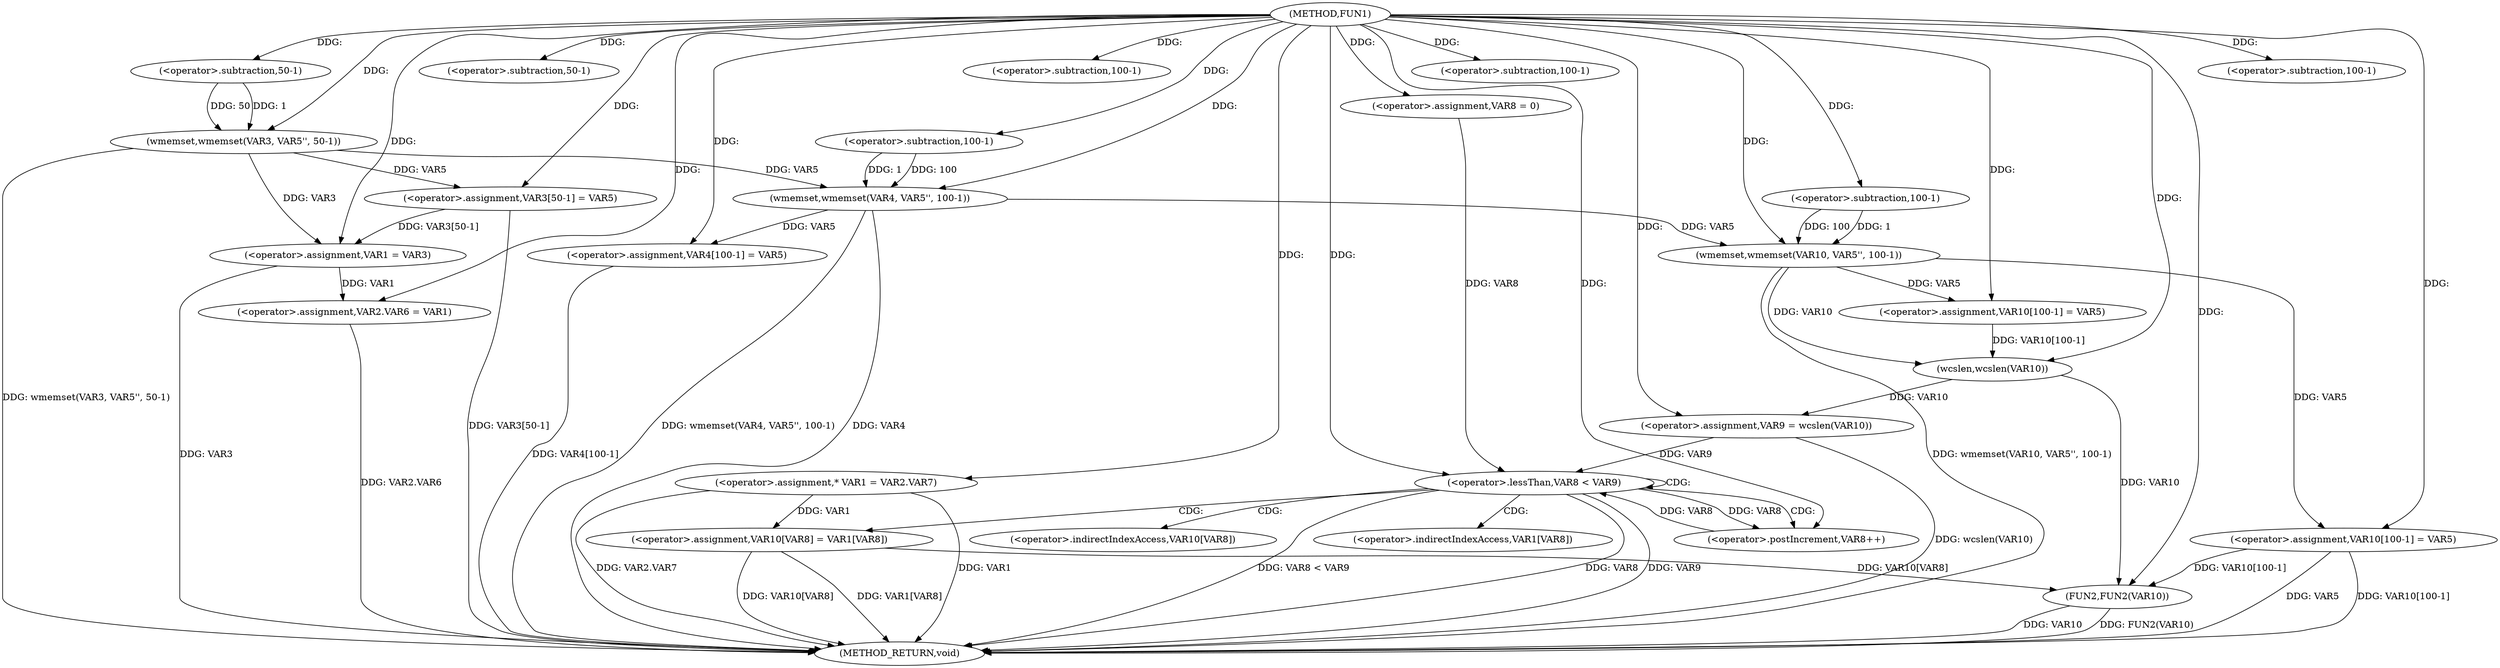 digraph FUN1 {  
"1000100" [label = "(METHOD,FUN1)" ]
"1000194" [label = "(METHOD_RETURN,void)" ]
"1000106" [label = "(wmemset,wmemset(VAR3, VAR5'', 50-1))" ]
"1000109" [label = "(<operator>.subtraction,50-1)" ]
"1000112" [label = "(<operator>.assignment,VAR3[50-1] = VAR5)" ]
"1000115" [label = "(<operator>.subtraction,50-1)" ]
"1000119" [label = "(wmemset,wmemset(VAR4, VAR5'', 100-1))" ]
"1000122" [label = "(<operator>.subtraction,100-1)" ]
"1000125" [label = "(<operator>.assignment,VAR4[100-1] = VAR5)" ]
"1000128" [label = "(<operator>.subtraction,100-1)" ]
"1000132" [label = "(<operator>.assignment,VAR1 = VAR3)" ]
"1000135" [label = "(<operator>.assignment,VAR2.VAR6 = VAR1)" ]
"1000142" [label = "(<operator>.assignment,* VAR1 = VAR2.VAR7)" ]
"1000151" [label = "(wmemset,wmemset(VAR10, VAR5'', 100-1))" ]
"1000154" [label = "(<operator>.subtraction,100-1)" ]
"1000157" [label = "(<operator>.assignment,VAR10[100-1] = VAR5)" ]
"1000160" [label = "(<operator>.subtraction,100-1)" ]
"1000164" [label = "(<operator>.assignment,VAR9 = wcslen(VAR10))" ]
"1000166" [label = "(wcslen,wcslen(VAR10))" ]
"1000169" [label = "(<operator>.assignment,VAR8 = 0)" ]
"1000172" [label = "(<operator>.lessThan,VAR8 < VAR9)" ]
"1000175" [label = "(<operator>.postIncrement,VAR8++)" ]
"1000178" [label = "(<operator>.assignment,VAR10[VAR8] = VAR1[VAR8])" ]
"1000185" [label = "(<operator>.assignment,VAR10[100-1] = VAR5)" ]
"1000188" [label = "(<operator>.subtraction,100-1)" ]
"1000192" [label = "(FUN2,FUN2(VAR10))" ]
"1000179" [label = "(<operator>.indirectIndexAccess,VAR10[VAR8])" ]
"1000182" [label = "(<operator>.indirectIndexAccess,VAR1[VAR8])" ]
  "1000151" -> "1000194"  [ label = "DDG: wmemset(VAR10, VAR5'', 100-1)"] 
  "1000178" -> "1000194"  [ label = "DDG: VAR10[VAR8]"] 
  "1000164" -> "1000194"  [ label = "DDG: wcslen(VAR10)"] 
  "1000119" -> "1000194"  [ label = "DDG: wmemset(VAR4, VAR5'', 100-1)"] 
  "1000192" -> "1000194"  [ label = "DDG: FUN2(VAR10)"] 
  "1000178" -> "1000194"  [ label = "DDG: VAR1[VAR8]"] 
  "1000185" -> "1000194"  [ label = "DDG: VAR10[100-1]"] 
  "1000125" -> "1000194"  [ label = "DDG: VAR4[100-1]"] 
  "1000172" -> "1000194"  [ label = "DDG: VAR8 < VAR9"] 
  "1000142" -> "1000194"  [ label = "DDG: VAR2.VAR7"] 
  "1000132" -> "1000194"  [ label = "DDG: VAR3"] 
  "1000185" -> "1000194"  [ label = "DDG: VAR5"] 
  "1000192" -> "1000194"  [ label = "DDG: VAR10"] 
  "1000112" -> "1000194"  [ label = "DDG: VAR3[50-1]"] 
  "1000119" -> "1000194"  [ label = "DDG: VAR4"] 
  "1000172" -> "1000194"  [ label = "DDG: VAR8"] 
  "1000142" -> "1000194"  [ label = "DDG: VAR1"] 
  "1000135" -> "1000194"  [ label = "DDG: VAR2.VAR6"] 
  "1000172" -> "1000194"  [ label = "DDG: VAR9"] 
  "1000106" -> "1000194"  [ label = "DDG: wmemset(VAR3, VAR5'', 50-1)"] 
  "1000100" -> "1000106"  [ label = "DDG: "] 
  "1000109" -> "1000106"  [ label = "DDG: 50"] 
  "1000109" -> "1000106"  [ label = "DDG: 1"] 
  "1000100" -> "1000109"  [ label = "DDG: "] 
  "1000106" -> "1000112"  [ label = "DDG: VAR5"] 
  "1000100" -> "1000112"  [ label = "DDG: "] 
  "1000100" -> "1000115"  [ label = "DDG: "] 
  "1000100" -> "1000119"  [ label = "DDG: "] 
  "1000106" -> "1000119"  [ label = "DDG: VAR5"] 
  "1000122" -> "1000119"  [ label = "DDG: 100"] 
  "1000122" -> "1000119"  [ label = "DDG: 1"] 
  "1000100" -> "1000122"  [ label = "DDG: "] 
  "1000119" -> "1000125"  [ label = "DDG: VAR5"] 
  "1000100" -> "1000125"  [ label = "DDG: "] 
  "1000100" -> "1000128"  [ label = "DDG: "] 
  "1000106" -> "1000132"  [ label = "DDG: VAR3"] 
  "1000112" -> "1000132"  [ label = "DDG: VAR3[50-1]"] 
  "1000100" -> "1000132"  [ label = "DDG: "] 
  "1000132" -> "1000135"  [ label = "DDG: VAR1"] 
  "1000100" -> "1000135"  [ label = "DDG: "] 
  "1000100" -> "1000142"  [ label = "DDG: "] 
  "1000100" -> "1000151"  [ label = "DDG: "] 
  "1000119" -> "1000151"  [ label = "DDG: VAR5"] 
  "1000154" -> "1000151"  [ label = "DDG: 100"] 
  "1000154" -> "1000151"  [ label = "DDG: 1"] 
  "1000100" -> "1000154"  [ label = "DDG: "] 
  "1000151" -> "1000157"  [ label = "DDG: VAR5"] 
  "1000100" -> "1000157"  [ label = "DDG: "] 
  "1000100" -> "1000160"  [ label = "DDG: "] 
  "1000166" -> "1000164"  [ label = "DDG: VAR10"] 
  "1000100" -> "1000164"  [ label = "DDG: "] 
  "1000151" -> "1000166"  [ label = "DDG: VAR10"] 
  "1000157" -> "1000166"  [ label = "DDG: VAR10[100-1]"] 
  "1000100" -> "1000166"  [ label = "DDG: "] 
  "1000100" -> "1000169"  [ label = "DDG: "] 
  "1000175" -> "1000172"  [ label = "DDG: VAR8"] 
  "1000169" -> "1000172"  [ label = "DDG: VAR8"] 
  "1000100" -> "1000172"  [ label = "DDG: "] 
  "1000164" -> "1000172"  [ label = "DDG: VAR9"] 
  "1000172" -> "1000175"  [ label = "DDG: VAR8"] 
  "1000100" -> "1000175"  [ label = "DDG: "] 
  "1000142" -> "1000178"  [ label = "DDG: VAR1"] 
  "1000100" -> "1000185"  [ label = "DDG: "] 
  "1000151" -> "1000185"  [ label = "DDG: VAR5"] 
  "1000100" -> "1000188"  [ label = "DDG: "] 
  "1000185" -> "1000192"  [ label = "DDG: VAR10[100-1]"] 
  "1000178" -> "1000192"  [ label = "DDG: VAR10[VAR8]"] 
  "1000166" -> "1000192"  [ label = "DDG: VAR10"] 
  "1000100" -> "1000192"  [ label = "DDG: "] 
  "1000172" -> "1000179"  [ label = "CDG: "] 
  "1000172" -> "1000182"  [ label = "CDG: "] 
  "1000172" -> "1000178"  [ label = "CDG: "] 
  "1000172" -> "1000172"  [ label = "CDG: "] 
  "1000172" -> "1000175"  [ label = "CDG: "] 
}

